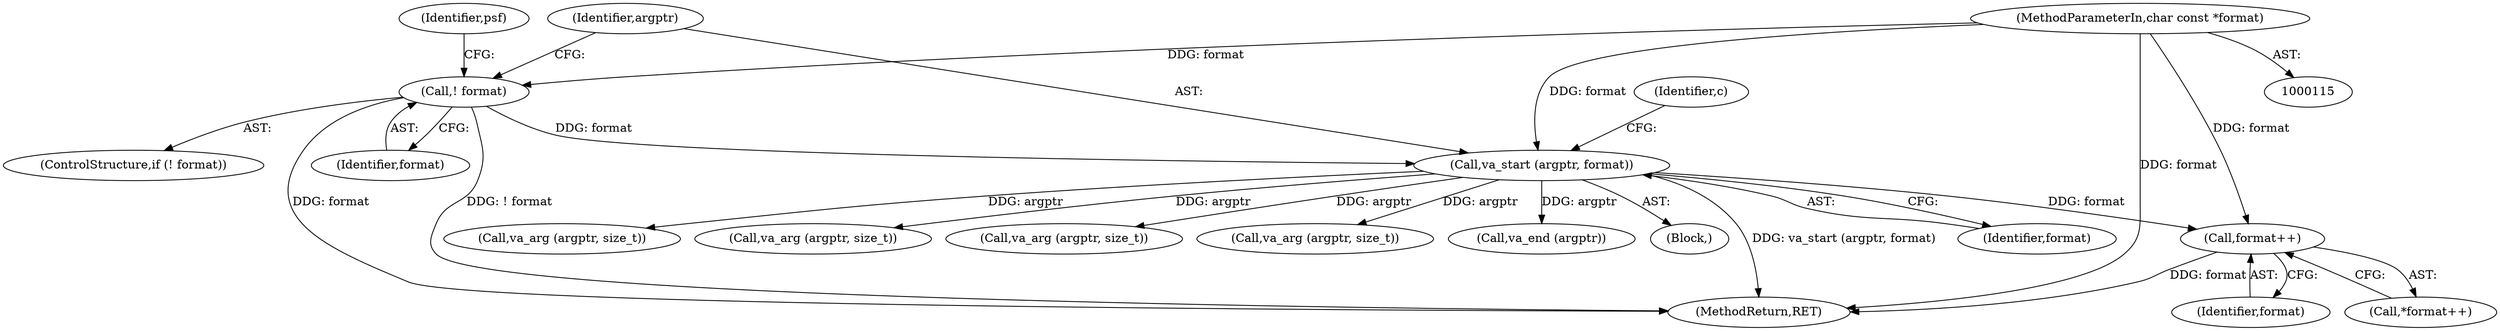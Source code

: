 digraph "0_libsndfile_708e996c87c5fae77b104ccfeb8f6db784c32074_16@pointer" {
"1000149" [label="(Call,format++)"];
"1000142" [label="(Call,va_start (argptr, format))"];
"1000137" [label="(Call,! format)"];
"1000117" [label="(MethodParameterIn,char const *format)"];
"1000149" [label="(Call,format++)"];
"1000144" [label="(Identifier,format)"];
"1000450" [label="(Call,va_arg (argptr, size_t))"];
"1000143" [label="(Identifier,argptr)"];
"1000117" [label="(MethodParameterIn,char const *format)"];
"1000532" [label="(MethodReturn,RET)"];
"1000467" [label="(Call,va_arg (argptr, size_t))"];
"1000489" [label="(Call,va_arg (argptr, size_t))"];
"1000137" [label="(Call,! format)"];
"1000147" [label="(Identifier,c)"];
"1000142" [label="(Call,va_start (argptr, format))"];
"1000503" [label="(Call,va_arg (argptr, size_t))"];
"1000528" [label="(Call,va_end (argptr))"];
"1000118" [label="(Block,)"];
"1000150" [label="(Identifier,format)"];
"1000141" [label="(Identifier,psf)"];
"1000138" [label="(Identifier,format)"];
"1000148" [label="(Call,*format++)"];
"1000136" [label="(ControlStructure,if (! format))"];
"1000149" -> "1000148"  [label="AST: "];
"1000149" -> "1000150"  [label="CFG: "];
"1000150" -> "1000149"  [label="AST: "];
"1000148" -> "1000149"  [label="CFG: "];
"1000149" -> "1000532"  [label="DDG: format"];
"1000142" -> "1000149"  [label="DDG: format"];
"1000117" -> "1000149"  [label="DDG: format"];
"1000142" -> "1000118"  [label="AST: "];
"1000142" -> "1000144"  [label="CFG: "];
"1000143" -> "1000142"  [label="AST: "];
"1000144" -> "1000142"  [label="AST: "];
"1000147" -> "1000142"  [label="CFG: "];
"1000142" -> "1000532"  [label="DDG: va_start (argptr, format)"];
"1000137" -> "1000142"  [label="DDG: format"];
"1000117" -> "1000142"  [label="DDG: format"];
"1000142" -> "1000450"  [label="DDG: argptr"];
"1000142" -> "1000467"  [label="DDG: argptr"];
"1000142" -> "1000489"  [label="DDG: argptr"];
"1000142" -> "1000503"  [label="DDG: argptr"];
"1000142" -> "1000528"  [label="DDG: argptr"];
"1000137" -> "1000136"  [label="AST: "];
"1000137" -> "1000138"  [label="CFG: "];
"1000138" -> "1000137"  [label="AST: "];
"1000141" -> "1000137"  [label="CFG: "];
"1000143" -> "1000137"  [label="CFG: "];
"1000137" -> "1000532"  [label="DDG: format"];
"1000137" -> "1000532"  [label="DDG: ! format"];
"1000117" -> "1000137"  [label="DDG: format"];
"1000117" -> "1000115"  [label="AST: "];
"1000117" -> "1000532"  [label="DDG: format"];
}
